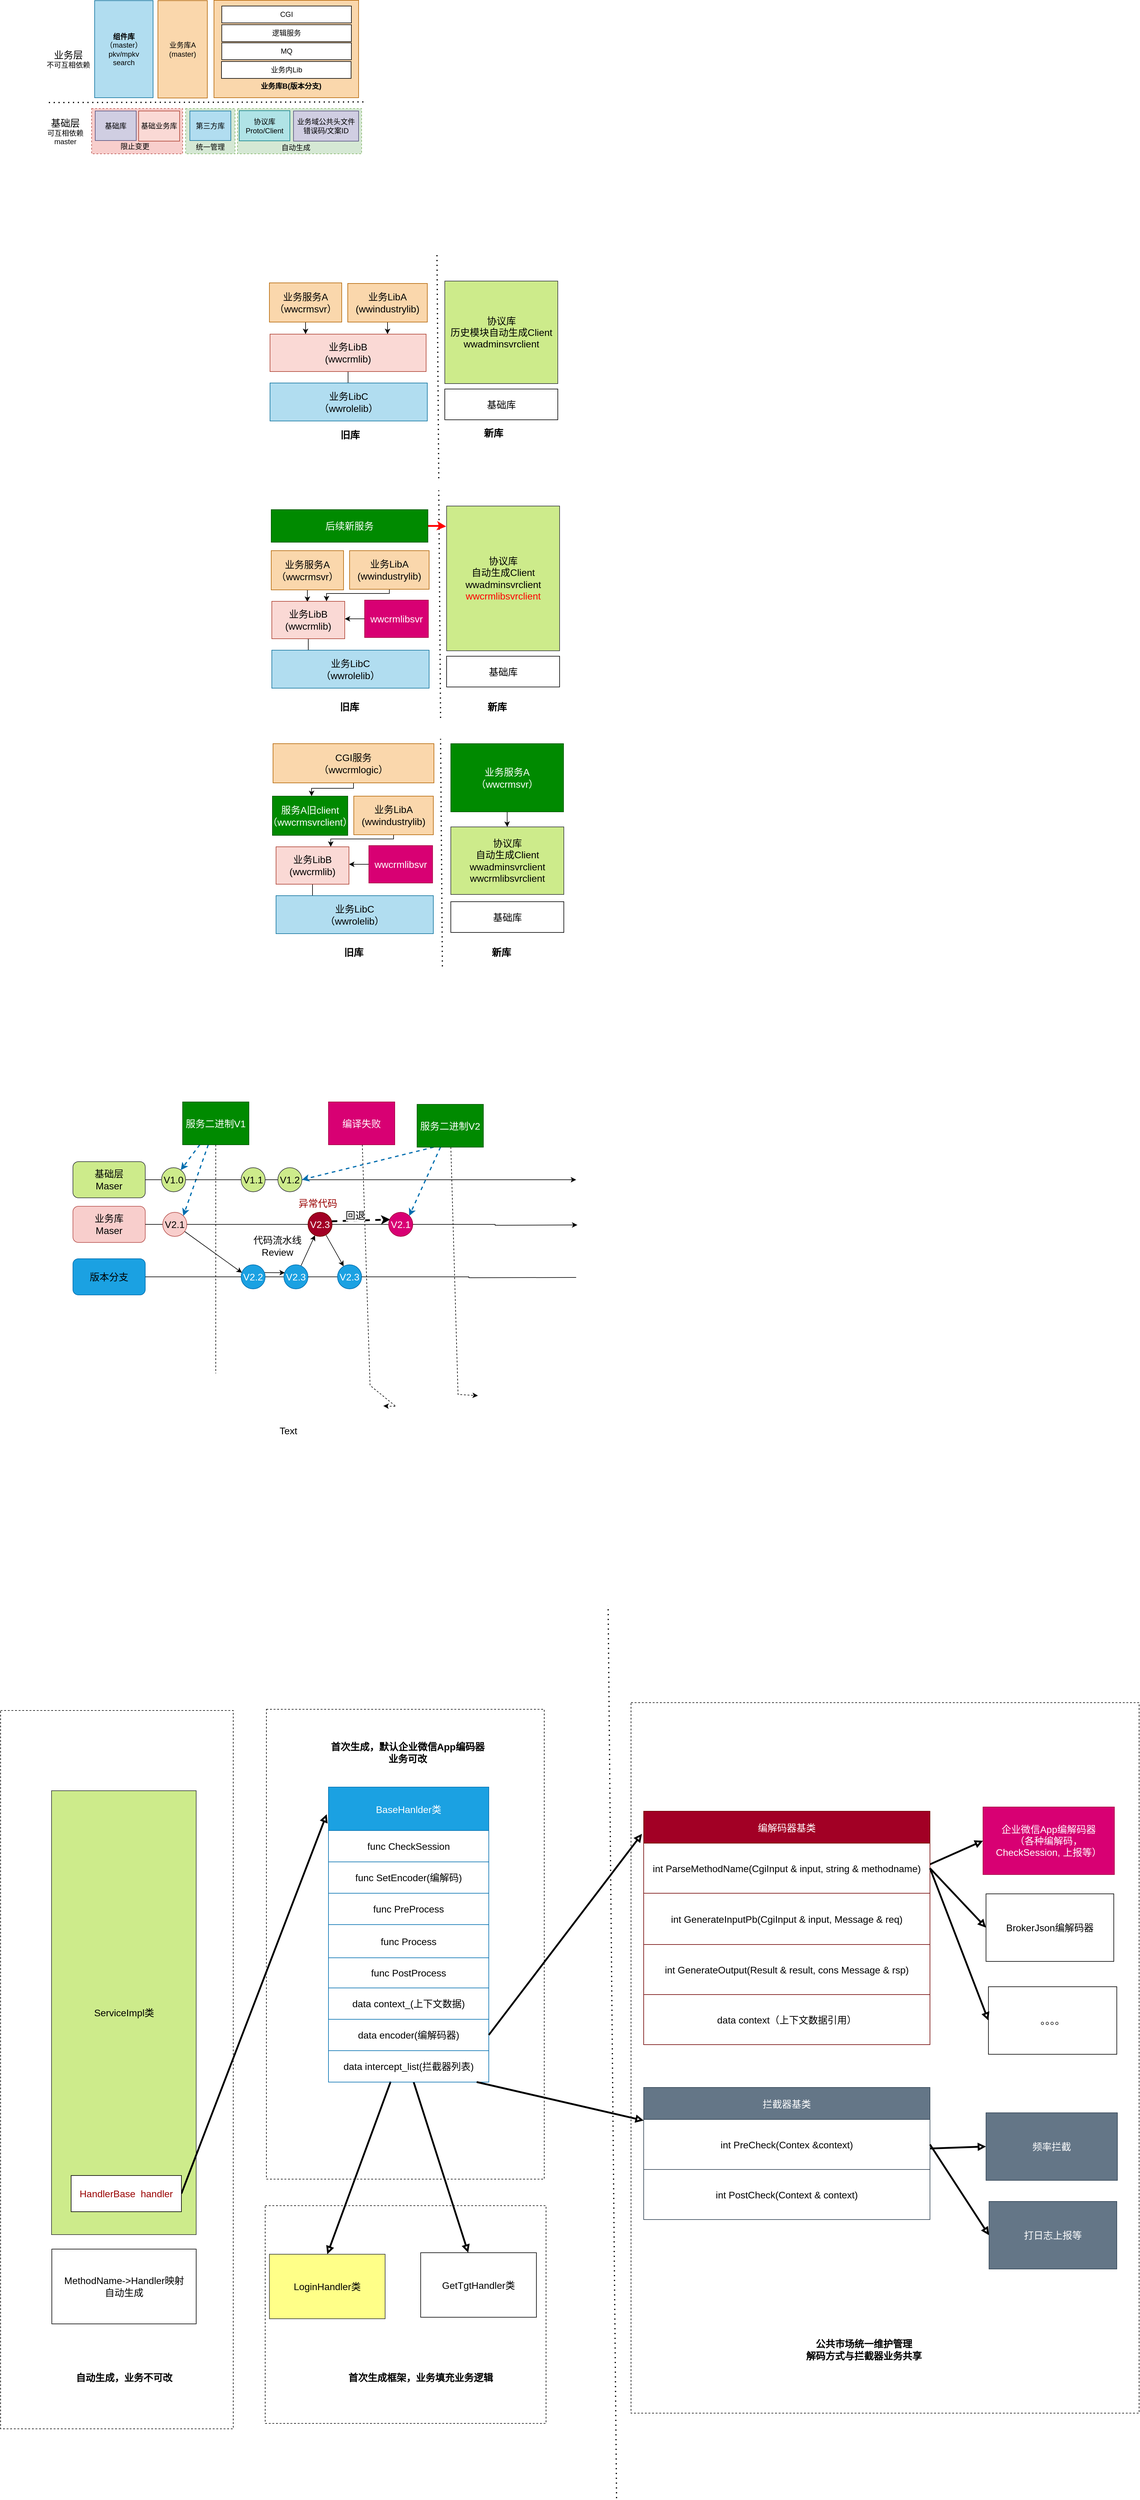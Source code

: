 <mxfile version="20.8.21" type="github">
  <diagram name="第 1 页" id="p7ilKmmfWPfuCgHAKhaK">
    <mxGraphModel dx="2365" dy="657" grid="0" gridSize="10" guides="1" tooltips="1" connect="1" arrows="1" fold="1" page="0" pageScale="1" pageWidth="827" pageHeight="1169" math="0" shadow="0">
      <root>
        <mxCell id="0" />
        <mxCell id="1" parent="0" />
        <mxCell id="-8FJlGrN7awufWpg46yF-248" value="" style="rounded=0;whiteSpace=wrap;html=1;fontSize=16;fontColor=#000000;dashed=1;fontStyle=1" vertex="1" parent="1">
          <mxGeometry x="981" y="3370" width="843" height="1178" as="geometry" />
        </mxCell>
        <mxCell id="-8FJlGrN7awufWpg46yF-243" value="" style="rounded=0;whiteSpace=wrap;html=1;fontSize=16;fontColor=#000000;dashed=1;fontStyle=1" vertex="1" parent="1">
          <mxGeometry x="374" y="4204" width="466" height="361" as="geometry" />
        </mxCell>
        <mxCell id="-8FJlGrN7awufWpg46yF-241" value="" style="rounded=0;whiteSpace=wrap;html=1;fontSize=16;fontColor=#000000;dashed=1;fontStyle=1" vertex="1" parent="1">
          <mxGeometry x="376" y="3381" width="461" height="779" as="geometry" />
        </mxCell>
        <mxCell id="-8FJlGrN7awufWpg46yF-239" value="" style="rounded=0;whiteSpace=wrap;html=1;fontSize=16;fontColor=#000000;dashed=1;" vertex="1" parent="1">
          <mxGeometry x="-65" y="3383" width="386" height="1191" as="geometry" />
        </mxCell>
        <mxCell id="-8FJlGrN7awufWpg46yF-15" value="" style="rounded=0;whiteSpace=wrap;html=1;dashed=1;fillColor=#d5e8d4;strokeColor=#82b366;" vertex="1" parent="1">
          <mxGeometry x="242" y="727" width="82" height="75" as="geometry" />
        </mxCell>
        <mxCell id="-8FJlGrN7awufWpg46yF-14" value="" style="rounded=0;whiteSpace=wrap;html=1;dashed=1;fillColor=#d5e8d4;strokeColor=#82b366;" vertex="1" parent="1">
          <mxGeometry x="328" y="727" width="206" height="75" as="geometry" />
        </mxCell>
        <mxCell id="-8FJlGrN7awufWpg46yF-13" value="" style="rounded=0;whiteSpace=wrap;html=1;dashed=1;fillColor=#f8cecc;strokeColor=#b85450;" vertex="1" parent="1">
          <mxGeometry x="86" y="727" width="151" height="75" as="geometry" />
        </mxCell>
        <mxCell id="-8FJlGrN7awufWpg46yF-1" value="基础库" style="rounded=0;whiteSpace=wrap;html=1;fillColor=#d0cee2;strokeColor=#56517e;" vertex="1" parent="1">
          <mxGeometry x="92" y="731" width="68" height="49" as="geometry" />
        </mxCell>
        <mxCell id="-8FJlGrN7awufWpg46yF-2" value="协议库&lt;br&gt;Proto/Client" style="rounded=0;whiteSpace=wrap;html=1;fillColor=#b0e3e6;strokeColor=#0e8088;" vertex="1" parent="1">
          <mxGeometry x="331" y="730.5" width="84" height="50" as="geometry" />
        </mxCell>
        <mxCell id="-8FJlGrN7awufWpg46yF-3" value="&lt;b&gt;组件库&lt;/b&gt;&lt;br&gt;（master）&lt;br&gt;pkv/mpkv&lt;br&gt;search" style="rounded=0;whiteSpace=wrap;html=1;fillColor=#b1ddf0;strokeColor=#10739e;" vertex="1" parent="1">
          <mxGeometry x="91" y="548" width="97" height="161" as="geometry" />
        </mxCell>
        <mxCell id="-8FJlGrN7awufWpg46yF-4" value="" style="endArrow=none;dashed=1;html=1;dashPattern=1 3;strokeWidth=2;rounded=0;" edge="1" parent="1">
          <mxGeometry width="50" height="50" relative="1" as="geometry">
            <mxPoint x="15" y="717" as="sourcePoint" />
            <mxPoint x="542" y="716" as="targetPoint" />
          </mxGeometry>
        </mxCell>
        <mxCell id="-8FJlGrN7awufWpg46yF-5" value="业务库A&lt;br&gt;(master)" style="rounded=0;whiteSpace=wrap;html=1;fillColor=#fad7ac;strokeColor=#b46504;" vertex="1" parent="1">
          <mxGeometry x="196" y="548" width="82" height="161.5" as="geometry" />
        </mxCell>
        <mxCell id="-8FJlGrN7awufWpg46yF-6" value="" style="rounded=0;whiteSpace=wrap;html=1;fillColor=#fad7ac;strokeColor=#b46504;" vertex="1" parent="1">
          <mxGeometry x="289" y="547.5" width="240" height="161.5" as="geometry" />
        </mxCell>
        <mxCell id="-8FJlGrN7awufWpg46yF-9" value="基础业务库" style="rounded=0;whiteSpace=wrap;html=1;fillColor=#fad9d5;strokeColor=#ae4132;" vertex="1" parent="1">
          <mxGeometry x="164" y="731" width="68" height="50" as="geometry" />
        </mxCell>
        <mxCell id="-8FJlGrN7awufWpg46yF-10" value="业务域公共头文件&lt;br&gt;错误码/文案ID" style="rounded=0;whiteSpace=wrap;html=1;fillColor=#d0cee2;strokeColor=#56517e;" vertex="1" parent="1">
          <mxGeometry x="421" y="731" width="108" height="50" as="geometry" />
        </mxCell>
        <mxCell id="-8FJlGrN7awufWpg46yF-11" value="第三方库" style="rounded=0;whiteSpace=wrap;html=1;fillColor=#b1ddf0;strokeColor=#10739e;" vertex="1" parent="1">
          <mxGeometry x="249" y="731" width="68" height="49" as="geometry" />
        </mxCell>
        <mxCell id="-8FJlGrN7awufWpg46yF-12" value="&lt;font style=&quot;font-size: 16px;&quot;&gt;基础层&lt;/font&gt;&lt;br&gt;可互相依赖&lt;br&gt;master" style="text;html=1;strokeColor=none;fillColor=none;align=center;verticalAlign=middle;whiteSpace=wrap;rounded=0;" vertex="1" parent="1">
          <mxGeometry x="-1" y="737.75" width="87" height="53.5" as="geometry" />
        </mxCell>
        <mxCell id="-8FJlGrN7awufWpg46yF-16" value="限止变更" style="text;html=1;strokeColor=none;fillColor=none;align=center;verticalAlign=middle;whiteSpace=wrap;rounded=0;" vertex="1" parent="1">
          <mxGeometry x="128" y="780" width="60" height="19" as="geometry" />
        </mxCell>
        <mxCell id="-8FJlGrN7awufWpg46yF-17" value="统一管理" style="text;html=1;strokeColor=none;fillColor=none;align=center;verticalAlign=middle;whiteSpace=wrap;rounded=0;" vertex="1" parent="1">
          <mxGeometry x="253" y="781" width="60" height="19" as="geometry" />
        </mxCell>
        <mxCell id="-8FJlGrN7awufWpg46yF-18" value="自动生成" style="text;html=1;strokeColor=none;fillColor=none;align=center;verticalAlign=middle;whiteSpace=wrap;rounded=0;" vertex="1" parent="1">
          <mxGeometry x="395" y="782" width="60" height="19" as="geometry" />
        </mxCell>
        <mxCell id="-8FJlGrN7awufWpg46yF-19" value="CGI" style="rounded=0;whiteSpace=wrap;html=1;" vertex="1" parent="1">
          <mxGeometry x="302" y="557" width="215" height="28" as="geometry" />
        </mxCell>
        <mxCell id="-8FJlGrN7awufWpg46yF-20" value="逻辑服务" style="rounded=0;whiteSpace=wrap;html=1;" vertex="1" parent="1">
          <mxGeometry x="302" y="588" width="215" height="28" as="geometry" />
        </mxCell>
        <mxCell id="-8FJlGrN7awufWpg46yF-21" value="MQ" style="rounded=0;whiteSpace=wrap;html=1;" vertex="1" parent="1">
          <mxGeometry x="302" y="618" width="215" height="28" as="geometry" />
        </mxCell>
        <mxCell id="-8FJlGrN7awufWpg46yF-22" value="&lt;b&gt;业务库B(版本分支)&lt;/b&gt;" style="text;html=1;strokeColor=none;fillColor=none;align=center;verticalAlign=middle;whiteSpace=wrap;rounded=0;" vertex="1" parent="1">
          <mxGeometry x="364" y="675" width="106" height="30" as="geometry" />
        </mxCell>
        <mxCell id="-8FJlGrN7awufWpg46yF-23" value="&lt;font style=&quot;font-size: 16px;&quot;&gt;业务层&lt;/font&gt;&lt;br&gt;不可互相依赖" style="text;html=1;strokeColor=none;fillColor=none;align=center;verticalAlign=middle;whiteSpace=wrap;rounded=0;" vertex="1" parent="1">
          <mxGeometry x="4" y="630" width="87" height="30" as="geometry" />
        </mxCell>
        <mxCell id="-8FJlGrN7awufWpg46yF-24" value="业务内Lib" style="rounded=0;whiteSpace=wrap;html=1;" vertex="1" parent="1">
          <mxGeometry x="301.5" y="649" width="215" height="28" as="geometry" />
        </mxCell>
        <mxCell id="-8FJlGrN7awufWpg46yF-53" style="edgeStyle=orthogonalEdgeStyle;rounded=0;orthogonalLoop=1;jettySize=auto;html=1;entryX=0.229;entryY=0.009;entryDx=0;entryDy=0;entryPerimeter=0;fontSize=16;" edge="1" parent="1" source="-8FJlGrN7awufWpg46yF-26" target="-8FJlGrN7awufWpg46yF-29">
          <mxGeometry relative="1" as="geometry" />
        </mxCell>
        <mxCell id="-8FJlGrN7awufWpg46yF-26" value="业务服务A&lt;br&gt;（wwcrmsvr）" style="rounded=0;whiteSpace=wrap;html=1;fontSize=16;fillColor=#fad7ac;strokeColor=#b46504;" vertex="1" parent="1">
          <mxGeometry x="381" y="1016" width="120" height="65" as="geometry" />
        </mxCell>
        <mxCell id="-8FJlGrN7awufWpg46yF-54" style="edgeStyle=orthogonalEdgeStyle;rounded=0;orthogonalLoop=1;jettySize=auto;html=1;fontSize=16;" edge="1" parent="1" source="-8FJlGrN7awufWpg46yF-28">
          <mxGeometry relative="1" as="geometry">
            <mxPoint x="577" y="1100.509" as="targetPoint" />
          </mxGeometry>
        </mxCell>
        <mxCell id="-8FJlGrN7awufWpg46yF-28" value="业务LibA&lt;br&gt;(wwindustrylib)" style="rounded=0;whiteSpace=wrap;html=1;fontSize=16;fillColor=#fad7ac;strokeColor=#b46504;" vertex="1" parent="1">
          <mxGeometry x="511" y="1017" width="132" height="64" as="geometry" />
        </mxCell>
        <mxCell id="-8FJlGrN7awufWpg46yF-55" style="edgeStyle=orthogonalEdgeStyle;rounded=0;orthogonalLoop=1;jettySize=auto;html=1;fontSize=16;" edge="1" parent="1" source="-8FJlGrN7awufWpg46yF-29">
          <mxGeometry relative="1" as="geometry">
            <mxPoint x="511.5" y="1181.278" as="targetPoint" />
          </mxGeometry>
        </mxCell>
        <mxCell id="-8FJlGrN7awufWpg46yF-29" value="业务LibB&lt;br&gt;(wwcrmlib)" style="rounded=0;whiteSpace=wrap;html=1;fontSize=16;fillColor=#fad9d5;strokeColor=#ae4132;" vertex="1" parent="1">
          <mxGeometry x="382" y="1101" width="259" height="62" as="geometry" />
        </mxCell>
        <mxCell id="-8FJlGrN7awufWpg46yF-30" value="业务LibC&lt;br&gt;（wwrolelib）" style="rounded=0;whiteSpace=wrap;html=1;fontSize=16;fillColor=#b1ddf0;strokeColor=#10739e;" vertex="1" parent="1">
          <mxGeometry x="382" y="1182" width="261" height="63" as="geometry" />
        </mxCell>
        <mxCell id="-8FJlGrN7awufWpg46yF-33" value="协议库&lt;br&gt;历史模块自动生成Client&lt;br&gt;wwadminsvrclient" style="rounded=0;whiteSpace=wrap;html=1;fontSize=16;fillColor=#cdeb8b;strokeColor=#36393d;" vertex="1" parent="1">
          <mxGeometry x="672" y="1013" width="187.5" height="170" as="geometry" />
        </mxCell>
        <mxCell id="-8FJlGrN7awufWpg46yF-34" value="基础库" style="rounded=0;whiteSpace=wrap;html=1;fontSize=16;" vertex="1" parent="1">
          <mxGeometry x="672" y="1192" width="187.5" height="51" as="geometry" />
        </mxCell>
        <mxCell id="-8FJlGrN7awufWpg46yF-35" value="" style="endArrow=none;dashed=1;html=1;dashPattern=1 3;strokeWidth=2;rounded=0;fontSize=16;" edge="1" parent="1">
          <mxGeometry width="50" height="50" relative="1" as="geometry">
            <mxPoint x="662" y="1340" as="sourcePoint" />
            <mxPoint x="659" y="967" as="targetPoint" />
          </mxGeometry>
        </mxCell>
        <mxCell id="-8FJlGrN7awufWpg46yF-39" value="&lt;b&gt;旧库&lt;/b&gt;" style="text;html=1;strokeColor=none;fillColor=none;align=center;verticalAlign=middle;whiteSpace=wrap;rounded=0;fontSize=16;" vertex="1" parent="1">
          <mxGeometry x="485" y="1253" width="60" height="30" as="geometry" />
        </mxCell>
        <mxCell id="-8FJlGrN7awufWpg46yF-40" value="&lt;b&gt;新库&lt;/b&gt;" style="text;html=1;strokeColor=none;fillColor=none;align=center;verticalAlign=middle;whiteSpace=wrap;rounded=0;fontSize=16;" vertex="1" parent="1">
          <mxGeometry x="723" y="1250" width="60" height="30" as="geometry" />
        </mxCell>
        <mxCell id="-8FJlGrN7awufWpg46yF-58" style="edgeStyle=orthogonalEdgeStyle;rounded=0;orthogonalLoop=1;jettySize=auto;html=1;entryX=0.484;entryY=0.016;entryDx=0;entryDy=0;entryPerimeter=0;strokeColor=#000000;strokeWidth=1;fontSize=16;" edge="1" parent="1" source="-8FJlGrN7awufWpg46yF-41" target="-8FJlGrN7awufWpg46yF-43">
          <mxGeometry relative="1" as="geometry" />
        </mxCell>
        <mxCell id="-8FJlGrN7awufWpg46yF-41" value="业务服务A&lt;br&gt;（wwcrmsvr）" style="rounded=0;whiteSpace=wrap;html=1;fontSize=16;fillColor=#fad7ac;strokeColor=#b46504;" vertex="1" parent="1">
          <mxGeometry x="384" y="1460" width="120" height="65" as="geometry" />
        </mxCell>
        <mxCell id="-8FJlGrN7awufWpg46yF-59" style="edgeStyle=orthogonalEdgeStyle;rounded=0;orthogonalLoop=1;jettySize=auto;html=1;entryX=0.75;entryY=0;entryDx=0;entryDy=0;strokeColor=#000000;strokeWidth=1;fontSize=16;" edge="1" parent="1" source="-8FJlGrN7awufWpg46yF-42" target="-8FJlGrN7awufWpg46yF-43">
          <mxGeometry relative="1" as="geometry">
            <Array as="points">
              <mxPoint x="580" y="1531" />
              <mxPoint x="476" y="1531" />
            </Array>
          </mxGeometry>
        </mxCell>
        <mxCell id="-8FJlGrN7awufWpg46yF-42" value="业务LibA&lt;br&gt;(wwindustrylib)" style="rounded=0;whiteSpace=wrap;html=1;fontSize=16;fillColor=#fad7ac;strokeColor=#b46504;" vertex="1" parent="1">
          <mxGeometry x="514" y="1460" width="132" height="64" as="geometry" />
        </mxCell>
        <mxCell id="-8FJlGrN7awufWpg46yF-61" style="edgeStyle=orthogonalEdgeStyle;rounded=0;orthogonalLoop=1;jettySize=auto;html=1;strokeColor=#000000;strokeWidth=1;fontSize=16;" edge="1" parent="1" source="-8FJlGrN7awufWpg46yF-43">
          <mxGeometry relative="1" as="geometry">
            <mxPoint x="445.5" y="1623.729" as="targetPoint" />
          </mxGeometry>
        </mxCell>
        <mxCell id="-8FJlGrN7awufWpg46yF-43" value="业务LibB&lt;br&gt;(wwcrmlib)" style="rounded=0;whiteSpace=wrap;html=1;fontSize=16;fillColor=#fad9d5;strokeColor=#ae4132;" vertex="1" parent="1">
          <mxGeometry x="385" y="1544" width="121" height="62" as="geometry" />
        </mxCell>
        <mxCell id="-8FJlGrN7awufWpg46yF-44" value="业务LibC&lt;br&gt;（wwrolelib）" style="rounded=0;whiteSpace=wrap;html=1;fontSize=16;fillColor=#b1ddf0;strokeColor=#10739e;" vertex="1" parent="1">
          <mxGeometry x="385" y="1625" width="261" height="63" as="geometry" />
        </mxCell>
        <mxCell id="-8FJlGrN7awufWpg46yF-46" value="协议库&lt;br&gt;自动生成Client&lt;br&gt;wwadminsvrclient&lt;br&gt;&lt;font color=&quot;#ff0000&quot;&gt;wwcrmlibsvrclient&lt;/font&gt;" style="rounded=0;whiteSpace=wrap;html=1;fontSize=16;fillColor=#cdeb8b;strokeColor=#36393d;" vertex="1" parent="1">
          <mxGeometry x="675" y="1386" width="187.5" height="240" as="geometry" />
        </mxCell>
        <mxCell id="-8FJlGrN7awufWpg46yF-47" value="基础库" style="rounded=0;whiteSpace=wrap;html=1;fontSize=16;" vertex="1" parent="1">
          <mxGeometry x="675" y="1635" width="187.5" height="51" as="geometry" />
        </mxCell>
        <mxCell id="-8FJlGrN7awufWpg46yF-48" value="" style="endArrow=none;dashed=1;html=1;dashPattern=1 3;strokeWidth=2;rounded=0;fontSize=16;" edge="1" parent="1">
          <mxGeometry width="50" height="50" relative="1" as="geometry">
            <mxPoint x="665" y="1737.307" as="sourcePoint" />
            <mxPoint x="662" y="1360" as="targetPoint" />
          </mxGeometry>
        </mxCell>
        <mxCell id="-8FJlGrN7awufWpg46yF-49" value="&lt;b&gt;旧库&lt;/b&gt;" style="text;html=1;strokeColor=none;fillColor=none;align=center;verticalAlign=middle;whiteSpace=wrap;rounded=0;fontSize=16;" vertex="1" parent="1">
          <mxGeometry x="484" y="1704" width="60" height="30" as="geometry" />
        </mxCell>
        <mxCell id="-8FJlGrN7awufWpg46yF-50" value="&lt;b&gt;新库&lt;/b&gt;" style="text;html=1;strokeColor=none;fillColor=none;align=center;verticalAlign=middle;whiteSpace=wrap;rounded=0;fontSize=16;" vertex="1" parent="1">
          <mxGeometry x="729" y="1704" width="60" height="30" as="geometry" />
        </mxCell>
        <mxCell id="-8FJlGrN7awufWpg46yF-60" style="edgeStyle=orthogonalEdgeStyle;rounded=0;orthogonalLoop=1;jettySize=auto;html=1;entryX=1;entryY=0.468;entryDx=0;entryDy=0;strokeColor=#000000;strokeWidth=1;fontSize=16;entryPerimeter=0;" edge="1" parent="1" source="-8FJlGrN7awufWpg46yF-51" target="-8FJlGrN7awufWpg46yF-43">
          <mxGeometry relative="1" as="geometry" />
        </mxCell>
        <mxCell id="-8FJlGrN7awufWpg46yF-51" value="wwcrmlibsvr" style="rounded=0;whiteSpace=wrap;html=1;fontSize=16;fillColor=#d80073;strokeColor=#A50040;fontColor=#ffffff;" vertex="1" parent="1">
          <mxGeometry x="539" y="1542" width="105.75" height="62" as="geometry" />
        </mxCell>
        <mxCell id="-8FJlGrN7awufWpg46yF-57" style="edgeStyle=orthogonalEdgeStyle;rounded=0;orthogonalLoop=1;jettySize=auto;html=1;entryX=-0.004;entryY=0.141;entryDx=0;entryDy=0;entryPerimeter=0;fontSize=16;fillColor=#ffcccc;strokeColor=#FF0000;strokeWidth=3;" edge="1" parent="1" source="-8FJlGrN7awufWpg46yF-56" target="-8FJlGrN7awufWpg46yF-46">
          <mxGeometry relative="1" as="geometry" />
        </mxCell>
        <mxCell id="-8FJlGrN7awufWpg46yF-56" value="后续新服务" style="rounded=0;whiteSpace=wrap;html=1;fontSize=16;fillColor=#008a00;strokeColor=#005700;fontColor=#ffffff;" vertex="1" parent="1">
          <mxGeometry x="384" y="1392" width="260" height="54" as="geometry" />
        </mxCell>
        <mxCell id="-8FJlGrN7awufWpg46yF-63" value="服务A旧client&lt;br&gt;（wwcrmsvrclient）" style="rounded=0;whiteSpace=wrap;html=1;fontSize=16;fillColor=#008a00;strokeColor=#005700;fontColor=#ffffff;" vertex="1" parent="1">
          <mxGeometry x="386" y="1867" width="125" height="65" as="geometry" />
        </mxCell>
        <mxCell id="-8FJlGrN7awufWpg46yF-64" style="edgeStyle=orthogonalEdgeStyle;rounded=0;orthogonalLoop=1;jettySize=auto;html=1;entryX=0.75;entryY=0;entryDx=0;entryDy=0;strokeColor=#000000;strokeWidth=1;fontSize=16;" edge="1" parent="1" source="-8FJlGrN7awufWpg46yF-65" target="-8FJlGrN7awufWpg46yF-67">
          <mxGeometry relative="1" as="geometry">
            <Array as="points">
              <mxPoint x="587" y="1938" />
              <mxPoint x="483" y="1938" />
            </Array>
          </mxGeometry>
        </mxCell>
        <mxCell id="-8FJlGrN7awufWpg46yF-65" value="业务LibA&lt;br&gt;(wwindustrylib)" style="rounded=0;whiteSpace=wrap;html=1;fontSize=16;fillColor=#fad7ac;strokeColor=#b46504;" vertex="1" parent="1">
          <mxGeometry x="521" y="1867" width="132" height="64" as="geometry" />
        </mxCell>
        <mxCell id="-8FJlGrN7awufWpg46yF-66" style="edgeStyle=orthogonalEdgeStyle;rounded=0;orthogonalLoop=1;jettySize=auto;html=1;strokeColor=#000000;strokeWidth=1;fontSize=16;" edge="1" parent="1" source="-8FJlGrN7awufWpg46yF-67">
          <mxGeometry relative="1" as="geometry">
            <mxPoint x="452.5" y="2030.729" as="targetPoint" />
          </mxGeometry>
        </mxCell>
        <mxCell id="-8FJlGrN7awufWpg46yF-67" value="业务LibB&lt;br&gt;(wwcrmlib)" style="rounded=0;whiteSpace=wrap;html=1;fontSize=16;fillColor=#fad9d5;strokeColor=#ae4132;" vertex="1" parent="1">
          <mxGeometry x="392" y="1951" width="121" height="62" as="geometry" />
        </mxCell>
        <mxCell id="-8FJlGrN7awufWpg46yF-68" value="业务LibC&lt;br&gt;（wwrolelib）" style="rounded=0;whiteSpace=wrap;html=1;fontSize=16;fillColor=#b1ddf0;strokeColor=#10739e;" vertex="1" parent="1">
          <mxGeometry x="392" y="2032" width="261" height="63" as="geometry" />
        </mxCell>
        <mxCell id="-8FJlGrN7awufWpg46yF-69" value="协议库&lt;br&gt;自动生成Client&lt;br&gt;wwadminsvrclient&lt;br&gt;wwcrmlibsvrclient" style="rounded=0;whiteSpace=wrap;html=1;fontSize=16;fillColor=#cdeb8b;strokeColor=#36393d;" vertex="1" parent="1">
          <mxGeometry x="682" y="1918" width="187.5" height="112" as="geometry" />
        </mxCell>
        <mxCell id="-8FJlGrN7awufWpg46yF-70" value="基础库" style="rounded=0;whiteSpace=wrap;html=1;fontSize=16;" vertex="1" parent="1">
          <mxGeometry x="682" y="2042" width="187.5" height="51" as="geometry" />
        </mxCell>
        <mxCell id="-8FJlGrN7awufWpg46yF-71" value="&lt;b&gt;旧库&lt;/b&gt;" style="text;html=1;strokeColor=none;fillColor=none;align=center;verticalAlign=middle;whiteSpace=wrap;rounded=0;fontSize=16;" vertex="1" parent="1">
          <mxGeometry x="491" y="2111" width="60" height="30" as="geometry" />
        </mxCell>
        <mxCell id="-8FJlGrN7awufWpg46yF-72" value="&lt;b&gt;新库&lt;/b&gt;" style="text;html=1;strokeColor=none;fillColor=none;align=center;verticalAlign=middle;whiteSpace=wrap;rounded=0;fontSize=16;" vertex="1" parent="1">
          <mxGeometry x="736" y="2111" width="60" height="30" as="geometry" />
        </mxCell>
        <mxCell id="-8FJlGrN7awufWpg46yF-73" style="edgeStyle=orthogonalEdgeStyle;rounded=0;orthogonalLoop=1;jettySize=auto;html=1;entryX=1;entryY=0.468;entryDx=0;entryDy=0;strokeColor=#000000;strokeWidth=1;fontSize=16;entryPerimeter=0;" edge="1" parent="1" source="-8FJlGrN7awufWpg46yF-74" target="-8FJlGrN7awufWpg46yF-67">
          <mxGeometry relative="1" as="geometry" />
        </mxCell>
        <mxCell id="-8FJlGrN7awufWpg46yF-74" value="wwcrmlibsvr" style="rounded=0;whiteSpace=wrap;html=1;fontSize=16;fillColor=#d80073;strokeColor=#A50040;fontColor=#ffffff;" vertex="1" parent="1">
          <mxGeometry x="546" y="1949" width="105.75" height="62" as="geometry" />
        </mxCell>
        <mxCell id="-8FJlGrN7awufWpg46yF-77" value="" style="endArrow=none;dashed=1;html=1;dashPattern=1 3;strokeWidth=2;rounded=0;fontSize=16;" edge="1" parent="1">
          <mxGeometry width="50" height="50" relative="1" as="geometry">
            <mxPoint x="668" y="2149.307" as="sourcePoint" />
            <mxPoint x="665" y="1772" as="targetPoint" />
          </mxGeometry>
        </mxCell>
        <mxCell id="-8FJlGrN7awufWpg46yF-79" style="edgeStyle=orthogonalEdgeStyle;rounded=0;orthogonalLoop=1;jettySize=auto;html=1;strokeColor=#000000;strokeWidth=1;fontSize=16;" edge="1" parent="1" source="-8FJlGrN7awufWpg46yF-78" target="-8FJlGrN7awufWpg46yF-63">
          <mxGeometry relative="1" as="geometry">
            <Array as="points">
              <mxPoint x="520" y="1854" />
              <mxPoint x="451" y="1854" />
            </Array>
          </mxGeometry>
        </mxCell>
        <mxCell id="-8FJlGrN7awufWpg46yF-78" value="CGI服务&lt;br&gt;（wwcrmlogic）" style="rounded=0;whiteSpace=wrap;html=1;fontSize=16;fillColor=#fad7ac;strokeColor=#b46504;" vertex="1" parent="1">
          <mxGeometry x="387" y="1780" width="267" height="65" as="geometry" />
        </mxCell>
        <mxCell id="-8FJlGrN7awufWpg46yF-81" style="edgeStyle=orthogonalEdgeStyle;rounded=0;orthogonalLoop=1;jettySize=auto;html=1;entryX=0.5;entryY=0;entryDx=0;entryDy=0;strokeColor=#000000;strokeWidth=1;fontSize=16;fontColor=#FF0000;" edge="1" parent="1" source="-8FJlGrN7awufWpg46yF-80" target="-8FJlGrN7awufWpg46yF-69">
          <mxGeometry relative="1" as="geometry" />
        </mxCell>
        <mxCell id="-8FJlGrN7awufWpg46yF-80" value="业务服务A&lt;br&gt;（wwcrmsvr）" style="rounded=0;whiteSpace=wrap;html=1;fontSize=16;fillColor=#008a00;strokeColor=#005700;fontColor=#ffffff;" vertex="1" parent="1">
          <mxGeometry x="682" y="1780" width="187" height="113" as="geometry" />
        </mxCell>
        <mxCell id="-8FJlGrN7awufWpg46yF-83" style="edgeStyle=orthogonalEdgeStyle;rounded=0;orthogonalLoop=1;jettySize=auto;html=1;strokeColor=#000000;strokeWidth=1;fontSize=16;fontColor=#000000;startArrow=none;" edge="1" parent="1" source="-8FJlGrN7awufWpg46yF-129">
          <mxGeometry relative="1" as="geometry">
            <mxPoint x="892" y="2578" as="targetPoint" />
          </mxGeometry>
        </mxCell>
        <mxCell id="-8FJlGrN7awufWpg46yF-82" value="&lt;font color=&quot;#000000&quot;&gt;业务库&lt;br&gt;Maser&lt;/font&gt;" style="rounded=1;whiteSpace=wrap;html=1;fontSize=16;fillColor=#f8cecc;strokeColor=#b85450;" vertex="1" parent="1">
          <mxGeometry x="55" y="2547" width="120" height="60" as="geometry" />
        </mxCell>
        <mxCell id="-8FJlGrN7awufWpg46yF-85" value="&lt;font color=&quot;#000000&quot;&gt;版本分支&lt;/font&gt;" style="rounded=1;whiteSpace=wrap;html=1;fontSize=16;fontColor=#ffffff;fillColor=#1ba1e2;strokeColor=#006EAF;" vertex="1" parent="1">
          <mxGeometry x="55" y="2634" width="120" height="60" as="geometry" />
        </mxCell>
        <mxCell id="-8FJlGrN7awufWpg46yF-91" value="" style="edgeStyle=orthogonalEdgeStyle;rounded=0;orthogonalLoop=1;jettySize=auto;html=1;strokeColor=#000000;strokeWidth=1;fontSize=16;fontColor=#000000;endArrow=none;" edge="1" parent="1" source="-8FJlGrN7awufWpg46yF-82" target="-8FJlGrN7awufWpg46yF-88">
          <mxGeometry relative="1" as="geometry">
            <mxPoint x="823.945" y="2577" as="targetPoint" />
            <mxPoint x="175" y="2577" as="sourcePoint" />
          </mxGeometry>
        </mxCell>
        <mxCell id="-8FJlGrN7awufWpg46yF-108" style="rounded=0;orthogonalLoop=1;jettySize=auto;html=1;entryX=0.037;entryY=0.33;entryDx=0;entryDy=0;entryPerimeter=0;strokeColor=#000000;strokeWidth=1;fontSize=16;fontColor=#000000;endArrow=classic;endFill=1;" edge="1" parent="1" source="-8FJlGrN7awufWpg46yF-88" target="-8FJlGrN7awufWpg46yF-104">
          <mxGeometry relative="1" as="geometry" />
        </mxCell>
        <mxCell id="-8FJlGrN7awufWpg46yF-88" value="V2.1" style="ellipse;whiteSpace=wrap;html=1;aspect=fixed;fontSize=16;fillColor=#f8cecc;strokeColor=#b85450;" vertex="1" parent="1">
          <mxGeometry x="204" y="2557" width="40" height="40" as="geometry" />
        </mxCell>
        <mxCell id="-8FJlGrN7awufWpg46yF-98" style="edgeStyle=orthogonalEdgeStyle;rounded=0;orthogonalLoop=1;jettySize=auto;html=1;strokeColor=#000000;strokeWidth=1;fontSize=16;fontColor=#000000;endArrow=none;endFill=0;dashed=1;" edge="1" parent="1" source="-8FJlGrN7awufWpg46yF-92">
          <mxGeometry relative="1" as="geometry">
            <mxPoint x="292" y="2824.026" as="targetPoint" />
          </mxGeometry>
        </mxCell>
        <mxCell id="-8FJlGrN7awufWpg46yF-137" style="edgeStyle=none;rounded=0;orthogonalLoop=1;jettySize=auto;html=1;dashed=1;strokeColor=#006EAF;strokeWidth=2;fontSize=16;fontColor=#000000;endArrow=classic;endFill=1;fillColor=#1ba1e2;" edge="1" parent="1" source="-8FJlGrN7awufWpg46yF-92" target="-8FJlGrN7awufWpg46yF-96">
          <mxGeometry relative="1" as="geometry" />
        </mxCell>
        <mxCell id="-8FJlGrN7awufWpg46yF-138" style="edgeStyle=none;rounded=0;orthogonalLoop=1;jettySize=auto;html=1;entryX=1;entryY=0;entryDx=0;entryDy=0;dashed=1;strokeColor=#006EAF;strokeWidth=2;fontSize=16;fontColor=#000000;endArrow=classic;endFill=1;fillColor=#1ba1e2;" edge="1" parent="1" source="-8FJlGrN7awufWpg46yF-92" target="-8FJlGrN7awufWpg46yF-88">
          <mxGeometry relative="1" as="geometry" />
        </mxCell>
        <mxCell id="-8FJlGrN7awufWpg46yF-92" value="服务二进制V1" style="rounded=0;whiteSpace=wrap;html=1;fontSize=16;fontColor=#ffffff;fillColor=#008a00;strokeColor=#005700;" vertex="1" parent="1">
          <mxGeometry x="237" y="2374" width="110" height="71" as="geometry" />
        </mxCell>
        <mxCell id="-8FJlGrN7awufWpg46yF-93" style="edgeStyle=orthogonalEdgeStyle;rounded=0;orthogonalLoop=1;jettySize=auto;html=1;strokeColor=#000000;strokeWidth=1;fontSize=16;fontColor=#000000;startArrow=none;" edge="1" parent="1" source="-8FJlGrN7awufWpg46yF-101">
          <mxGeometry relative="1" as="geometry">
            <mxPoint x="890" y="2503" as="targetPoint" />
          </mxGeometry>
        </mxCell>
        <mxCell id="-8FJlGrN7awufWpg46yF-94" value="&lt;font color=&quot;#000000&quot;&gt;基础层&lt;br&gt;Maser&lt;/font&gt;" style="rounded=1;whiteSpace=wrap;html=1;fontSize=16;fillColor=#cdeb8b;strokeColor=#36393d;" vertex="1" parent="1">
          <mxGeometry x="55" y="2473" width="120" height="60" as="geometry" />
        </mxCell>
        <mxCell id="-8FJlGrN7awufWpg46yF-95" value="" style="edgeStyle=orthogonalEdgeStyle;rounded=0;orthogonalLoop=1;jettySize=auto;html=1;strokeColor=#000000;strokeWidth=1;fontSize=16;fontColor=#000000;endArrow=none;" edge="1" parent="1" source="-8FJlGrN7awufWpg46yF-94" target="-8FJlGrN7awufWpg46yF-96">
          <mxGeometry relative="1" as="geometry">
            <mxPoint x="823.945" y="2503" as="targetPoint" />
            <mxPoint x="175" y="2503" as="sourcePoint" />
          </mxGeometry>
        </mxCell>
        <mxCell id="-8FJlGrN7awufWpg46yF-96" value="V1.0" style="ellipse;whiteSpace=wrap;html=1;aspect=fixed;fontSize=16;fillColor=#cdeb8b;strokeColor=#36393d;" vertex="1" parent="1">
          <mxGeometry x="202" y="2483" width="40" height="40" as="geometry" />
        </mxCell>
        <mxCell id="-8FJlGrN7awufWpg46yF-102" value="" style="edgeStyle=orthogonalEdgeStyle;rounded=0;orthogonalLoop=1;jettySize=auto;html=1;strokeColor=#000000;strokeWidth=1;fontSize=16;fontColor=#000000;startArrow=none;endArrow=none;" edge="1" parent="1" source="-8FJlGrN7awufWpg46yF-96" target="-8FJlGrN7awufWpg46yF-101">
          <mxGeometry relative="1" as="geometry">
            <mxPoint x="811.945" y="2503" as="targetPoint" />
            <mxPoint x="263" y="2503" as="sourcePoint" />
          </mxGeometry>
        </mxCell>
        <mxCell id="-8FJlGrN7awufWpg46yF-101" value="V1.2" style="ellipse;whiteSpace=wrap;html=1;aspect=fixed;fontSize=16;fillColor=#cdeb8b;strokeColor=#36393d;" vertex="1" parent="1">
          <mxGeometry x="395" y="2483" width="40" height="40" as="geometry" />
        </mxCell>
        <mxCell id="-8FJlGrN7awufWpg46yF-99" value="V1.1" style="ellipse;whiteSpace=wrap;html=1;aspect=fixed;fontSize=16;fillColor=#cdeb8b;strokeColor=#36393d;" vertex="1" parent="1">
          <mxGeometry x="334" y="2483" width="40" height="40" as="geometry" />
        </mxCell>
        <mxCell id="-8FJlGrN7awufWpg46yF-107" value="" style="edgeStyle=orthogonalEdgeStyle;rounded=0;orthogonalLoop=1;jettySize=auto;html=1;strokeColor=#000000;strokeWidth=1;fontSize=16;fontColor=#000000;endArrow=none;" edge="1" parent="1" source="-8FJlGrN7awufWpg46yF-85" target="-8FJlGrN7awufWpg46yF-105">
          <mxGeometry relative="1" as="geometry">
            <mxPoint x="811.945" y="2664" as="targetPoint" />
            <mxPoint x="163" y="2664" as="sourcePoint" />
          </mxGeometry>
        </mxCell>
        <mxCell id="-8FJlGrN7awufWpg46yF-116" style="edgeStyle=none;rounded=0;orthogonalLoop=1;jettySize=auto;html=1;strokeColor=#000000;strokeWidth=1;fontSize=16;fontColor=#000000;endArrow=classic;endFill=1;" edge="1" parent="1" source="-8FJlGrN7awufWpg46yF-105" target="-8FJlGrN7awufWpg46yF-113">
          <mxGeometry relative="1" as="geometry" />
        </mxCell>
        <mxCell id="-8FJlGrN7awufWpg46yF-105" value="V2.3" style="ellipse;whiteSpace=wrap;html=1;aspect=fixed;fontSize=16;fontColor=#ffffff;fillColor=#1ba1e2;strokeColor=#006EAF;" vertex="1" parent="1">
          <mxGeometry x="405" y="2644" width="40" height="40" as="geometry" />
        </mxCell>
        <mxCell id="-8FJlGrN7awufWpg46yF-110" style="edgeStyle=none;rounded=0;orthogonalLoop=1;jettySize=auto;html=1;entryX=0.043;entryY=0.33;entryDx=0;entryDy=0;strokeColor=#000000;strokeWidth=1;fontSize=16;fontColor=#000000;endArrow=classic;endFill=1;entryPerimeter=0;" edge="1" parent="1" target="-8FJlGrN7awufWpg46yF-105">
          <mxGeometry relative="1" as="geometry">
            <mxPoint x="371" y="2657" as="sourcePoint" />
          </mxGeometry>
        </mxCell>
        <mxCell id="-8FJlGrN7awufWpg46yF-104" value="V2.2" style="ellipse;whiteSpace=wrap;html=1;aspect=fixed;fontSize=16;fontColor=#ffffff;fillColor=#1ba1e2;strokeColor=#006EAF;" vertex="1" parent="1">
          <mxGeometry x="334" y="2644" width="40" height="40" as="geometry" />
        </mxCell>
        <mxCell id="-8FJlGrN7awufWpg46yF-114" value="" style="edgeStyle=orthogonalEdgeStyle;rounded=0;orthogonalLoop=1;jettySize=auto;html=1;strokeColor=#000000;strokeWidth=1;fontSize=16;fontColor=#000000;startArrow=none;endArrow=none;" edge="1" parent="1" source="-8FJlGrN7awufWpg46yF-88" target="-8FJlGrN7awufWpg46yF-113">
          <mxGeometry relative="1" as="geometry">
            <mxPoint x="811.945" y="2577" as="targetPoint" />
            <mxPoint x="232" y="2577" as="sourcePoint" />
          </mxGeometry>
        </mxCell>
        <mxCell id="-8FJlGrN7awufWpg46yF-119" style="edgeStyle=none;rounded=0;orthogonalLoop=1;jettySize=auto;html=1;strokeColor=#000000;strokeWidth=1;fontSize=16;fontColor=#000000;endArrow=classic;endFill=1;" edge="1" parent="1" source="-8FJlGrN7awufWpg46yF-113" target="-8FJlGrN7awufWpg46yF-117">
          <mxGeometry relative="1" as="geometry" />
        </mxCell>
        <mxCell id="-8FJlGrN7awufWpg46yF-113" value="V2.3" style="ellipse;whiteSpace=wrap;html=1;aspect=fixed;fontSize=16;fillColor=#a20025;strokeColor=#6F0000;fontColor=#ffffff;" vertex="1" parent="1">
          <mxGeometry x="445" y="2557" width="40" height="40" as="geometry" />
        </mxCell>
        <mxCell id="-8FJlGrN7awufWpg46yF-118" value="" style="edgeStyle=orthogonalEdgeStyle;rounded=0;orthogonalLoop=1;jettySize=auto;html=1;strokeColor=#000000;strokeWidth=1;fontSize=16;fontColor=#000000;startArrow=none;endArrow=none;" edge="1" parent="1" source="-8FJlGrN7awufWpg46yF-105" target="-8FJlGrN7awufWpg46yF-117">
          <mxGeometry relative="1" as="geometry">
            <mxPoint x="811.945" y="2664" as="targetPoint" />
            <mxPoint x="461" y="2664" as="sourcePoint" />
          </mxGeometry>
        </mxCell>
        <mxCell id="-8FJlGrN7awufWpg46yF-117" value="V2.3" style="ellipse;whiteSpace=wrap;html=1;aspect=fixed;fontSize=16;fontColor=#ffffff;fillColor=#1ba1e2;strokeColor=#006EAF;" vertex="1" parent="1">
          <mxGeometry x="494" y="2644" width="40" height="40" as="geometry" />
        </mxCell>
        <mxCell id="-8FJlGrN7awufWpg46yF-121" value="" style="edgeStyle=orthogonalEdgeStyle;rounded=0;orthogonalLoop=1;jettySize=auto;html=1;strokeColor=#000000;strokeWidth=1;fontSize=16;fontColor=#000000;startArrow=none;endArrow=none;" edge="1" parent="1" source="-8FJlGrN7awufWpg46yF-117">
          <mxGeometry relative="1" as="geometry">
            <mxPoint x="890" y="2665" as="targetPoint" />
            <mxPoint x="633" y="2664" as="sourcePoint" />
          </mxGeometry>
        </mxCell>
        <mxCell id="-8FJlGrN7awufWpg46yF-124" value="" style="edgeStyle=orthogonalEdgeStyle;rounded=0;orthogonalLoop=1;jettySize=auto;html=1;strokeColor=#000000;strokeWidth=1;fontSize=16;fontColor=#000000;startArrow=none;endArrow=none;" edge="1" parent="1" source="-8FJlGrN7awufWpg46yF-113">
          <mxGeometry relative="1" as="geometry">
            <mxPoint x="575" y="2577" as="targetPoint" />
            <mxPoint x="525" y="2577" as="sourcePoint" />
          </mxGeometry>
        </mxCell>
        <mxCell id="-8FJlGrN7awufWpg46yF-130" style="edgeStyle=none;rounded=0;orthogonalLoop=1;jettySize=auto;html=1;entryX=0.069;entryY=0.3;entryDx=0;entryDy=0;entryPerimeter=0;dashed=1;strokeColor=#000000;strokeWidth=3;fontSize=16;fontColor=#000000;endArrow=classic;endFill=1;exitX=0.992;exitY=0.371;exitDx=0;exitDy=0;exitPerimeter=0;" edge="1" parent="1" source="-8FJlGrN7awufWpg46yF-113" target="-8FJlGrN7awufWpg46yF-129">
          <mxGeometry relative="1" as="geometry">
            <mxPoint x="614.84" y="2569.36" as="sourcePoint" />
          </mxGeometry>
        </mxCell>
        <mxCell id="-8FJlGrN7awufWpg46yF-134" value="回退" style="edgeLabel;html=1;align=center;verticalAlign=middle;resizable=0;points=[];fontSize=16;fontColor=#000000;" vertex="1" connectable="0" parent="-8FJlGrN7awufWpg46yF-130">
          <mxGeometry x="-0.309" y="1" relative="1" as="geometry">
            <mxPoint x="5" y="-8" as="offset" />
          </mxGeometry>
        </mxCell>
        <mxCell id="-8FJlGrN7awufWpg46yF-127" style="edgeStyle=none;rounded=0;orthogonalLoop=1;jettySize=auto;html=1;strokeColor=#000000;strokeWidth=1;fontSize=16;fontColor=#000000;endArrow=classic;endFill=1;dashed=1;" edge="1" parent="1" source="-8FJlGrN7awufWpg46yF-126">
          <mxGeometry relative="1" as="geometry">
            <mxPoint x="570" y="2878" as="targetPoint" />
            <Array as="points">
              <mxPoint x="548" y="2844" />
              <mxPoint x="591" y="2879" />
            </Array>
          </mxGeometry>
        </mxCell>
        <mxCell id="-8FJlGrN7awufWpg46yF-128" value="Text" style="edgeLabel;html=1;align=center;verticalAlign=middle;resizable=0;points=[];fontSize=16;fontColor=#000000;" vertex="1" connectable="0" parent="-8FJlGrN7awufWpg46yF-127">
          <mxGeometry x="0.972" y="2" relative="1" as="geometry">
            <mxPoint x="-165" y="38" as="offset" />
          </mxGeometry>
        </mxCell>
        <mxCell id="-8FJlGrN7awufWpg46yF-126" value="编译失败" style="rounded=0;whiteSpace=wrap;html=1;fontSize=16;fontColor=#ffffff;fillColor=#d80073;strokeColor=#A50040;" vertex="1" parent="1">
          <mxGeometry x="479" y="2374" width="110" height="71" as="geometry" />
        </mxCell>
        <mxCell id="-8FJlGrN7awufWpg46yF-131" value="" style="edgeStyle=orthogonalEdgeStyle;rounded=0;orthogonalLoop=1;jettySize=auto;html=1;strokeColor=#000000;strokeWidth=1;fontSize=16;fontColor=#000000;startArrow=none;endArrow=none;" edge="1" parent="1" target="-8FJlGrN7awufWpg46yF-129">
          <mxGeometry relative="1" as="geometry">
            <mxPoint x="892" y="2578" as="targetPoint" />
            <mxPoint x="570" y="2577" as="sourcePoint" />
          </mxGeometry>
        </mxCell>
        <mxCell id="-8FJlGrN7awufWpg46yF-129" value="V2.1" style="ellipse;whiteSpace=wrap;html=1;aspect=fixed;fontSize=16;fillColor=#d80073;strokeColor=#A50040;fontColor=#ffffff;" vertex="1" parent="1">
          <mxGeometry x="578.88" y="2557" width="40" height="40" as="geometry" />
        </mxCell>
        <mxCell id="-8FJlGrN7awufWpg46yF-133" style="edgeStyle=none;rounded=0;orthogonalLoop=1;jettySize=auto;html=1;dashed=1;strokeColor=#000000;strokeWidth=1;fontSize=16;fontColor=#000000;endArrow=classic;endFill=1;" edge="1" parent="1" source="-8FJlGrN7awufWpg46yF-132">
          <mxGeometry relative="1" as="geometry">
            <mxPoint x="727" y="2861" as="targetPoint" />
            <Array as="points">
              <mxPoint x="694" y="2859" />
            </Array>
          </mxGeometry>
        </mxCell>
        <mxCell id="-8FJlGrN7awufWpg46yF-139" style="edgeStyle=none;rounded=0;orthogonalLoop=1;jettySize=auto;html=1;entryX=1;entryY=0.5;entryDx=0;entryDy=0;dashed=1;strokeColor=#006EAF;strokeWidth=2;fontSize=16;fontColor=#000000;endArrow=classic;endFill=1;exitX=0.25;exitY=1;exitDx=0;exitDy=0;fillColor=#1ba1e2;" edge="1" parent="1" source="-8FJlGrN7awufWpg46yF-132" target="-8FJlGrN7awufWpg46yF-101">
          <mxGeometry relative="1" as="geometry" />
        </mxCell>
        <mxCell id="-8FJlGrN7awufWpg46yF-140" style="edgeStyle=none;rounded=0;orthogonalLoop=1;jettySize=auto;html=1;entryX=1;entryY=0;entryDx=0;entryDy=0;dashed=1;strokeColor=#006EAF;strokeWidth=2;fontSize=16;fontColor=#000000;endArrow=classic;endFill=1;fillColor=#1ba1e2;" edge="1" parent="1" source="-8FJlGrN7awufWpg46yF-132" target="-8FJlGrN7awufWpg46yF-129">
          <mxGeometry relative="1" as="geometry" />
        </mxCell>
        <mxCell id="-8FJlGrN7awufWpg46yF-132" value="服务二进制V2" style="rounded=0;whiteSpace=wrap;html=1;fontSize=16;fontColor=#ffffff;fillColor=#008a00;strokeColor=#005700;" vertex="1" parent="1">
          <mxGeometry x="626" y="2378" width="110" height="71" as="geometry" />
        </mxCell>
        <mxCell id="-8FJlGrN7awufWpg46yF-141" value="代码流水线&lt;br&gt;Review" style="edgeLabel;html=1;align=center;verticalAlign=middle;resizable=0;points=[];fontSize=16;fontColor=#000000;" vertex="1" connectable="0" parent="1">
          <mxGeometry x="485.0" y="2567.004" as="geometry">
            <mxPoint x="-91" y="46" as="offset" />
          </mxGeometry>
        </mxCell>
        <mxCell id="-8FJlGrN7awufWpg46yF-142" value="&lt;font color=&quot;#990000&quot;&gt;异常代码&lt;/font&gt;" style="text;html=1;strokeColor=none;fillColor=none;align=center;verticalAlign=middle;whiteSpace=wrap;rounded=0;fontSize=16;fontColor=#000000;" vertex="1" parent="1">
          <mxGeometry x="422" y="2527" width="79" height="30" as="geometry" />
        </mxCell>
        <mxCell id="-8FJlGrN7awufWpg46yF-143" value="ServiceImpl类" style="rounded=0;whiteSpace=wrap;html=1;fontSize=16;fillColor=#cdeb8b;strokeColor=#36393d;" vertex="1" parent="1">
          <mxGeometry x="19.5" y="3516" width="240" height="736" as="geometry" />
        </mxCell>
        <mxCell id="-8FJlGrN7awufWpg46yF-235" style="edgeStyle=none;rounded=0;orthogonalLoop=1;jettySize=auto;html=1;strokeColor=#000000;strokeWidth=3;fontSize=16;fontColor=#000000;endArrow=block;endFill=0;entryX=-0.011;entryY=0.092;entryDx=0;entryDy=0;entryPerimeter=0;exitX=1;exitY=0.5;exitDx=0;exitDy=0;" edge="1" parent="1" source="-8FJlGrN7awufWpg46yF-144" target="-8FJlGrN7awufWpg46yF-146">
          <mxGeometry relative="1" as="geometry" />
        </mxCell>
        <mxCell id="-8FJlGrN7awufWpg46yF-144" value="HandlerBase&amp;nbsp; handler" style="rounded=0;whiteSpace=wrap;html=1;fontSize=16;fontColor=#990000;" vertex="1" parent="1">
          <mxGeometry x="52" y="4154" width="183" height="60" as="geometry" />
        </mxCell>
        <mxCell id="-8FJlGrN7awufWpg46yF-236" style="edgeStyle=none;rounded=0;orthogonalLoop=1;jettySize=auto;html=1;entryX=0.5;entryY=0;entryDx=0;entryDy=0;strokeColor=#000000;strokeWidth=3;fontSize=16;fontColor=#000000;endArrow=block;endFill=0;exitX=0.388;exitY=0.986;exitDx=0;exitDy=0;exitPerimeter=0;" edge="1" parent="1" source="-8FJlGrN7awufWpg46yF-231" target="-8FJlGrN7awufWpg46yF-209">
          <mxGeometry relative="1" as="geometry" />
        </mxCell>
        <mxCell id="-8FJlGrN7awufWpg46yF-237" style="edgeStyle=none;rounded=0;orthogonalLoop=1;jettySize=auto;html=1;strokeColor=#000000;strokeWidth=3;fontSize=16;fontColor=#000000;endArrow=block;endFill=0;" edge="1" parent="1" source="-8FJlGrN7awufWpg46yF-231" target="-8FJlGrN7awufWpg46yF-210">
          <mxGeometry relative="1" as="geometry" />
        </mxCell>
        <mxCell id="-8FJlGrN7awufWpg46yF-146" value="BaseHanlder类" style="shape=table;startSize=72;container=1;collapsible=0;childLayout=tableLayout;strokeColor=#006EAF;fontSize=16;fontColor=#ffffff;fillColor=#1ba1e2;" vertex="1" parent="1">
          <mxGeometry x="479" y="3510" width="266" height="489.114" as="geometry" />
        </mxCell>
        <mxCell id="-8FJlGrN7awufWpg46yF-147" value="" style="shape=tableRow;horizontal=0;startSize=0;swimlaneHead=0;swimlaneBody=0;strokeColor=inherit;top=0;left=0;bottom=0;right=0;collapsible=0;dropTarget=0;fillColor=none;points=[[0,0.5],[1,0.5]];portConstraint=eastwest;fontSize=16;fontColor=#000000;" vertex="1" parent="-8FJlGrN7awufWpg46yF-146">
          <mxGeometry y="72" width="266" height="52" as="geometry" />
        </mxCell>
        <mxCell id="-8FJlGrN7awufWpg46yF-148" value="func CheckSession" style="shape=partialRectangle;html=1;whiteSpace=wrap;connectable=0;strokeColor=inherit;overflow=hidden;fillColor=none;top=0;left=0;bottom=0;right=0;pointerEvents=1;fontSize=16;fontColor=#000000;" vertex="1" parent="-8FJlGrN7awufWpg46yF-147">
          <mxGeometry width="266" height="52" as="geometry">
            <mxRectangle width="266" height="52" as="alternateBounds" />
          </mxGeometry>
        </mxCell>
        <mxCell id="-8FJlGrN7awufWpg46yF-161" style="shape=tableRow;horizontal=0;startSize=0;swimlaneHead=0;swimlaneBody=0;strokeColor=inherit;top=0;left=0;bottom=0;right=0;collapsible=0;dropTarget=0;fillColor=none;points=[[0,0.5],[1,0.5]];portConstraint=eastwest;fontSize=16;fontColor=#000000;" vertex="1" parent="-8FJlGrN7awufWpg46yF-146">
          <mxGeometry y="124" width="266" height="52" as="geometry" />
        </mxCell>
        <mxCell id="-8FJlGrN7awufWpg46yF-162" value="func SetEncoder(编解码)" style="shape=partialRectangle;html=1;whiteSpace=wrap;connectable=0;strokeColor=inherit;overflow=hidden;fillColor=none;top=0;left=0;bottom=0;right=0;pointerEvents=1;fontSize=16;fontColor=#000000;" vertex="1" parent="-8FJlGrN7awufWpg46yF-161">
          <mxGeometry width="266" height="52" as="geometry">
            <mxRectangle width="266" height="52" as="alternateBounds" />
          </mxGeometry>
        </mxCell>
        <mxCell id="-8FJlGrN7awufWpg46yF-159" style="shape=tableRow;horizontal=0;startSize=0;swimlaneHead=0;swimlaneBody=0;strokeColor=inherit;top=0;left=0;bottom=0;right=0;collapsible=0;dropTarget=0;fillColor=none;points=[[0,0.5],[1,0.5]];portConstraint=eastwest;fontSize=16;fontColor=#000000;" vertex="1" parent="-8FJlGrN7awufWpg46yF-146">
          <mxGeometry y="176" width="266" height="52" as="geometry" />
        </mxCell>
        <mxCell id="-8FJlGrN7awufWpg46yF-160" value="func PreProcess" style="shape=partialRectangle;html=1;whiteSpace=wrap;connectable=0;strokeColor=inherit;overflow=hidden;fillColor=none;top=0;left=0;bottom=0;right=0;pointerEvents=1;fontSize=16;fontColor=#000000;" vertex="1" parent="-8FJlGrN7awufWpg46yF-159">
          <mxGeometry width="266" height="52" as="geometry">
            <mxRectangle width="266" height="52" as="alternateBounds" />
          </mxGeometry>
        </mxCell>
        <mxCell id="-8FJlGrN7awufWpg46yF-151" value="" style="shape=tableRow;horizontal=0;startSize=0;swimlaneHead=0;swimlaneBody=0;strokeColor=inherit;top=0;left=0;bottom=0;right=0;collapsible=0;dropTarget=0;fillColor=none;points=[[0,0.5],[1,0.5]];portConstraint=eastwest;fontSize=16;fontColor=#990000;" vertex="1" parent="-8FJlGrN7awufWpg46yF-146">
          <mxGeometry y="228" width="266" height="55" as="geometry" />
        </mxCell>
        <mxCell id="-8FJlGrN7awufWpg46yF-152" value="func Process" style="shape=partialRectangle;html=1;whiteSpace=wrap;connectable=0;strokeColor=inherit;overflow=hidden;fillColor=none;top=0;left=0;bottom=0;right=0;pointerEvents=1;fontSize=16;fontColor=#000000;" vertex="1" parent="-8FJlGrN7awufWpg46yF-151">
          <mxGeometry width="266" height="55" as="geometry">
            <mxRectangle width="266" height="55" as="alternateBounds" />
          </mxGeometry>
        </mxCell>
        <mxCell id="-8FJlGrN7awufWpg46yF-155" value="" style="shape=tableRow;horizontal=0;startSize=0;swimlaneHead=0;swimlaneBody=0;strokeColor=inherit;top=0;left=0;bottom=0;right=0;collapsible=0;dropTarget=0;fillColor=none;points=[[0,0.5],[1,0.5]];portConstraint=eastwest;fontSize=16;fontColor=#990000;" vertex="1" parent="-8FJlGrN7awufWpg46yF-146">
          <mxGeometry y="283" width="266" height="50" as="geometry" />
        </mxCell>
        <mxCell id="-8FJlGrN7awufWpg46yF-156" value="func PostProcess" style="shape=partialRectangle;html=1;whiteSpace=wrap;connectable=0;strokeColor=inherit;overflow=hidden;fillColor=none;top=0;left=0;bottom=0;right=0;pointerEvents=1;fontSize=16;fontColor=#000000;" vertex="1" parent="-8FJlGrN7awufWpg46yF-155">
          <mxGeometry width="266" height="50" as="geometry">
            <mxRectangle width="266" height="50" as="alternateBounds" />
          </mxGeometry>
        </mxCell>
        <mxCell id="-8FJlGrN7awufWpg46yF-163" style="shape=tableRow;horizontal=0;startSize=0;swimlaneHead=0;swimlaneBody=0;strokeColor=inherit;top=0;left=0;bottom=0;right=0;collapsible=0;dropTarget=0;fillColor=none;points=[[0,0.5],[1,0.5]];portConstraint=eastwest;fontSize=16;fontColor=#990000;" vertex="1" parent="-8FJlGrN7awufWpg46yF-146">
          <mxGeometry y="333" width="266" height="52" as="geometry" />
        </mxCell>
        <mxCell id="-8FJlGrN7awufWpg46yF-164" value="data context_(上下文数据)" style="shape=partialRectangle;html=1;whiteSpace=wrap;connectable=0;strokeColor=inherit;overflow=hidden;fillColor=none;top=0;left=0;bottom=0;right=0;pointerEvents=1;fontSize=16;fontColor=#000000;" vertex="1" parent="-8FJlGrN7awufWpg46yF-163">
          <mxGeometry width="266" height="52" as="geometry">
            <mxRectangle width="266" height="52" as="alternateBounds" />
          </mxGeometry>
        </mxCell>
        <mxCell id="-8FJlGrN7awufWpg46yF-229" style="shape=tableRow;horizontal=0;startSize=0;swimlaneHead=0;swimlaneBody=0;strokeColor=inherit;top=0;left=0;bottom=0;right=0;collapsible=0;dropTarget=0;fillColor=none;points=[[0,0.5],[1,0.5]];portConstraint=eastwest;fontSize=16;fontColor=#990000;" vertex="1" parent="-8FJlGrN7awufWpg46yF-146">
          <mxGeometry y="385" width="266" height="52" as="geometry" />
        </mxCell>
        <mxCell id="-8FJlGrN7awufWpg46yF-230" value="data encoder(编解码器)" style="shape=partialRectangle;html=1;whiteSpace=wrap;connectable=0;strokeColor=inherit;overflow=hidden;fillColor=none;top=0;left=0;bottom=0;right=0;pointerEvents=1;fontSize=16;fontColor=#000000;" vertex="1" parent="-8FJlGrN7awufWpg46yF-229">
          <mxGeometry width="266" height="52" as="geometry">
            <mxRectangle width="266" height="52" as="alternateBounds" />
          </mxGeometry>
        </mxCell>
        <mxCell id="-8FJlGrN7awufWpg46yF-231" style="shape=tableRow;horizontal=0;startSize=0;swimlaneHead=0;swimlaneBody=0;strokeColor=inherit;top=0;left=0;bottom=0;right=0;collapsible=0;dropTarget=0;fillColor=none;points=[[0,0.5],[1,0.5]];portConstraint=eastwest;fontSize=16;fontColor=#990000;" vertex="1" parent="-8FJlGrN7awufWpg46yF-146">
          <mxGeometry y="437" width="266" height="52" as="geometry" />
        </mxCell>
        <mxCell id="-8FJlGrN7awufWpg46yF-232" value="data intercept_list(拦截器列表)" style="shape=partialRectangle;html=1;whiteSpace=wrap;connectable=0;strokeColor=inherit;overflow=hidden;fillColor=none;top=0;left=0;bottom=0;right=0;pointerEvents=1;fontSize=16;fontColor=#000000;" vertex="1" parent="-8FJlGrN7awufWpg46yF-231">
          <mxGeometry width="266" height="52" as="geometry">
            <mxRectangle width="266" height="52" as="alternateBounds" />
          </mxGeometry>
        </mxCell>
        <mxCell id="-8FJlGrN7awufWpg46yF-204" style="edgeStyle=none;rounded=0;orthogonalLoop=1;jettySize=auto;html=1;entryX=0;entryY=0.5;entryDx=0;entryDy=0;strokeColor=#000000;strokeWidth=3;fontSize=16;fontColor=#000000;endArrow=block;endFill=0;" edge="1" parent="1" source="-8FJlGrN7awufWpg46yF-175" target="-8FJlGrN7awufWpg46yF-201">
          <mxGeometry relative="1" as="geometry" />
        </mxCell>
        <mxCell id="-8FJlGrN7awufWpg46yF-175" value="编解码器基类" style="shape=table;startSize=53;container=1;collapsible=0;childLayout=tableLayout;strokeColor=#6F0000;fontSize=16;fontColor=#ffffff;fillColor=#a20025;" vertex="1" parent="1">
          <mxGeometry x="1002" y="3550" width="475" height="387" as="geometry" />
        </mxCell>
        <mxCell id="-8FJlGrN7awufWpg46yF-176" value="" style="shape=tableRow;horizontal=0;startSize=0;swimlaneHead=0;swimlaneBody=0;strokeColor=inherit;top=0;left=0;bottom=0;right=0;collapsible=0;dropTarget=0;fillColor=none;points=[[0,0.5],[1,0.5]];portConstraint=eastwest;fontSize=16;fontColor=#000000;" vertex="1" parent="-8FJlGrN7awufWpg46yF-175">
          <mxGeometry y="53" width="475" height="83" as="geometry" />
        </mxCell>
        <mxCell id="-8FJlGrN7awufWpg46yF-177" value="int ParseMethodName(CgiInput &amp;amp; input, string &amp;amp; methodname)" style="shape=partialRectangle;html=1;whiteSpace=wrap;connectable=0;strokeColor=inherit;overflow=hidden;fillColor=none;top=0;left=0;bottom=0;right=0;pointerEvents=1;fontSize=16;fontColor=#000000;" vertex="1" parent="-8FJlGrN7awufWpg46yF-176">
          <mxGeometry width="475" height="83" as="geometry">
            <mxRectangle width="475" height="83" as="alternateBounds" />
          </mxGeometry>
        </mxCell>
        <mxCell id="-8FJlGrN7awufWpg46yF-180" value="" style="shape=tableRow;horizontal=0;startSize=0;swimlaneHead=0;swimlaneBody=0;strokeColor=inherit;top=0;left=0;bottom=0;right=0;collapsible=0;dropTarget=0;fillColor=none;points=[[0,0.5],[1,0.5]];portConstraint=eastwest;fontSize=16;fontColor=#000000;" vertex="1" parent="-8FJlGrN7awufWpg46yF-175">
          <mxGeometry y="136" width="475" height="85" as="geometry" />
        </mxCell>
        <mxCell id="-8FJlGrN7awufWpg46yF-181" value="int GenerateInputPb(CgiInput &amp;amp; input, Message &amp;amp; req)" style="shape=partialRectangle;html=1;whiteSpace=wrap;connectable=0;strokeColor=inherit;overflow=hidden;fillColor=none;top=0;left=0;bottom=0;right=0;pointerEvents=1;fontSize=16;fontColor=#000000;" vertex="1" parent="-8FJlGrN7awufWpg46yF-180">
          <mxGeometry width="475" height="85" as="geometry">
            <mxRectangle width="475" height="85" as="alternateBounds" />
          </mxGeometry>
        </mxCell>
        <mxCell id="-8FJlGrN7awufWpg46yF-184" value="" style="shape=tableRow;horizontal=0;startSize=0;swimlaneHead=0;swimlaneBody=0;strokeColor=inherit;top=0;left=0;bottom=0;right=0;collapsible=0;dropTarget=0;fillColor=none;points=[[0,0.5],[1,0.5]];portConstraint=eastwest;fontSize=16;fontColor=#000000;" vertex="1" parent="-8FJlGrN7awufWpg46yF-175">
          <mxGeometry y="221" width="475" height="83" as="geometry" />
        </mxCell>
        <mxCell id="-8FJlGrN7awufWpg46yF-185" value="int&amp;nbsp;GenerateOutput(Result &amp;amp; result, cons Message &amp;amp; rsp)" style="shape=partialRectangle;html=1;whiteSpace=wrap;connectable=0;strokeColor=inherit;overflow=hidden;fillColor=none;top=0;left=0;bottom=0;right=0;pointerEvents=1;fontSize=16;fontColor=#000000;" vertex="1" parent="-8FJlGrN7awufWpg46yF-184">
          <mxGeometry width="475" height="83" as="geometry">
            <mxRectangle width="475" height="83" as="alternateBounds" />
          </mxGeometry>
        </mxCell>
        <mxCell id="-8FJlGrN7awufWpg46yF-207" style="shape=tableRow;horizontal=0;startSize=0;swimlaneHead=0;swimlaneBody=0;strokeColor=inherit;top=0;left=0;bottom=0;right=0;collapsible=0;dropTarget=0;fillColor=none;points=[[0,0.5],[1,0.5]];portConstraint=eastwest;fontSize=16;fontColor=#000000;" vertex="1" parent="-8FJlGrN7awufWpg46yF-175">
          <mxGeometry y="304" width="475" height="83" as="geometry" />
        </mxCell>
        <mxCell id="-8FJlGrN7awufWpg46yF-208" value="data context（上下文数据引用）" style="shape=partialRectangle;html=1;whiteSpace=wrap;connectable=0;strokeColor=inherit;overflow=hidden;fillColor=none;top=0;left=0;bottom=0;right=0;pointerEvents=1;fontSize=16;fontColor=#000000;" vertex="1" parent="-8FJlGrN7awufWpg46yF-207">
          <mxGeometry width="475" height="83" as="geometry">
            <mxRectangle width="475" height="83" as="alternateBounds" />
          </mxGeometry>
        </mxCell>
        <mxCell id="-8FJlGrN7awufWpg46yF-201" value="企业微信App编解码器&lt;br&gt;（各种编解码，CheckSession, 上报等）" style="rounded=0;whiteSpace=wrap;html=1;fontSize=16;fontColor=#ffffff;fillColor=#d80073;strokeColor=#A50040;" vertex="1" parent="1">
          <mxGeometry x="1565" y="3543" width="218" height="112" as="geometry" />
        </mxCell>
        <mxCell id="-8FJlGrN7awufWpg46yF-202" value="BrokerJson编解码器" style="rounded=0;whiteSpace=wrap;html=1;fontSize=16;fontColor=#000000;" vertex="1" parent="1">
          <mxGeometry x="1570" y="3687" width="212" height="112" as="geometry" />
        </mxCell>
        <mxCell id="-8FJlGrN7awufWpg46yF-203" value="。。。。" style="rounded=0;whiteSpace=wrap;html=1;fontSize=16;fontColor=#000000;" vertex="1" parent="1">
          <mxGeometry x="1574" y="3841" width="213" height="112" as="geometry" />
        </mxCell>
        <mxCell id="-8FJlGrN7awufWpg46yF-205" style="edgeStyle=none;rounded=0;orthogonalLoop=1;jettySize=auto;html=1;entryX=0;entryY=0.5;entryDx=0;entryDy=0;strokeColor=#000000;strokeWidth=3;fontSize=16;fontColor=#000000;endArrow=block;endFill=0;exitX=1;exitY=0.5;exitDx=0;exitDy=0;" edge="1" parent="1" source="-8FJlGrN7awufWpg46yF-176" target="-8FJlGrN7awufWpg46yF-202">
          <mxGeometry relative="1" as="geometry" />
        </mxCell>
        <mxCell id="-8FJlGrN7awufWpg46yF-206" style="edgeStyle=none;rounded=0;orthogonalLoop=1;jettySize=auto;html=1;entryX=0;entryY=0.5;entryDx=0;entryDy=0;strokeColor=#000000;strokeWidth=3;fontSize=16;fontColor=#000000;endArrow=block;endFill=0;exitX=1;exitY=0.5;exitDx=0;exitDy=0;" edge="1" parent="1" source="-8FJlGrN7awufWpg46yF-176" target="-8FJlGrN7awufWpg46yF-203">
          <mxGeometry relative="1" as="geometry" />
        </mxCell>
        <mxCell id="-8FJlGrN7awufWpg46yF-209" value="LoginHandler类" style="rounded=0;whiteSpace=wrap;html=1;fontSize=16;fillColor=#ffff88;strokeColor=#36393d;" vertex="1" parent="1">
          <mxGeometry x="381" y="4284.5" width="192" height="107" as="geometry" />
        </mxCell>
        <mxCell id="-8FJlGrN7awufWpg46yF-210" value="GetTgtHandler类" style="rounded=0;whiteSpace=wrap;html=1;fontSize=16;fontColor=#000000;" vertex="1" parent="1">
          <mxGeometry x="632" y="4282" width="192" height="107" as="geometry" />
        </mxCell>
        <mxCell id="-8FJlGrN7awufWpg46yF-212" style="edgeStyle=none;rounded=0;orthogonalLoop=1;jettySize=auto;html=1;entryX=0;entryY=0.5;entryDx=0;entryDy=0;strokeColor=#000000;strokeWidth=3;fontSize=16;fontColor=#000000;endArrow=block;endFill=0;" edge="1" parent="1" source="-8FJlGrN7awufWpg46yF-213" target="-8FJlGrN7awufWpg46yF-222">
          <mxGeometry relative="1" as="geometry" />
        </mxCell>
        <mxCell id="-8FJlGrN7awufWpg46yF-213" value="拦截器基类" style="shape=table;startSize=53;container=1;collapsible=0;childLayout=tableLayout;strokeColor=#314354;fontSize=16;fontColor=#ffffff;fillColor=#647687;" vertex="1" parent="1">
          <mxGeometry x="1002" y="4008" width="475" height="219" as="geometry" />
        </mxCell>
        <mxCell id="-8FJlGrN7awufWpg46yF-214" value="" style="shape=tableRow;horizontal=0;startSize=0;swimlaneHead=0;swimlaneBody=0;strokeColor=inherit;top=0;left=0;bottom=0;right=0;collapsible=0;dropTarget=0;fillColor=none;points=[[0,0.5],[1,0.5]];portConstraint=eastwest;fontSize=16;fontColor=#000000;" vertex="1" parent="-8FJlGrN7awufWpg46yF-213">
          <mxGeometry y="53" width="475" height="83" as="geometry" />
        </mxCell>
        <mxCell id="-8FJlGrN7awufWpg46yF-215" value="int PreCheck(Contex &amp;amp;context)" style="shape=partialRectangle;html=1;whiteSpace=wrap;connectable=0;strokeColor=inherit;overflow=hidden;fillColor=none;top=0;left=0;bottom=0;right=0;pointerEvents=1;fontSize=16;fontColor=#000000;" vertex="1" parent="-8FJlGrN7awufWpg46yF-214">
          <mxGeometry width="475" height="83" as="geometry">
            <mxRectangle width="475" height="83" as="alternateBounds" />
          </mxGeometry>
        </mxCell>
        <mxCell id="-8FJlGrN7awufWpg46yF-227" style="shape=tableRow;horizontal=0;startSize=0;swimlaneHead=0;swimlaneBody=0;strokeColor=inherit;top=0;left=0;bottom=0;right=0;collapsible=0;dropTarget=0;fillColor=none;points=[[0,0.5],[1,0.5]];portConstraint=eastwest;fontSize=16;fontColor=#000000;" vertex="1" parent="-8FJlGrN7awufWpg46yF-213">
          <mxGeometry y="136" width="475" height="83" as="geometry" />
        </mxCell>
        <mxCell id="-8FJlGrN7awufWpg46yF-228" value="int PostCheck(Context &amp;amp; context)" style="shape=partialRectangle;html=1;whiteSpace=wrap;connectable=0;strokeColor=inherit;overflow=hidden;fillColor=none;top=0;left=0;bottom=0;right=0;pointerEvents=1;fontSize=16;fontColor=#000000;" vertex="1" parent="-8FJlGrN7awufWpg46yF-227">
          <mxGeometry width="475" height="83" as="geometry">
            <mxRectangle width="475" height="83" as="alternateBounds" />
          </mxGeometry>
        </mxCell>
        <mxCell id="-8FJlGrN7awufWpg46yF-222" value="频率拦截" style="rounded=0;whiteSpace=wrap;html=1;fontSize=16;fontColor=#ffffff;fillColor=#647687;strokeColor=#314354;" vertex="1" parent="1">
          <mxGeometry x="1570" y="4050" width="218" height="112" as="geometry" />
        </mxCell>
        <mxCell id="-8FJlGrN7awufWpg46yF-223" value="打日志上报等" style="rounded=0;whiteSpace=wrap;html=1;fontSize=16;fontColor=#ffffff;fillColor=#647687;strokeColor=#314354;" vertex="1" parent="1">
          <mxGeometry x="1575" y="4197" width="212" height="112" as="geometry" />
        </mxCell>
        <mxCell id="-8FJlGrN7awufWpg46yF-225" style="edgeStyle=none;rounded=0;orthogonalLoop=1;jettySize=auto;html=1;entryX=0;entryY=0.5;entryDx=0;entryDy=0;strokeColor=#000000;strokeWidth=3;fontSize=16;fontColor=#000000;endArrow=block;endFill=0;exitX=1;exitY=0.5;exitDx=0;exitDy=0;" edge="1" parent="1" source="-8FJlGrN7awufWpg46yF-214" target="-8FJlGrN7awufWpg46yF-223">
          <mxGeometry relative="1" as="geometry" />
        </mxCell>
        <mxCell id="-8FJlGrN7awufWpg46yF-233" style="edgeStyle=none;rounded=0;orthogonalLoop=1;jettySize=auto;html=1;entryX=-0.006;entryY=0.097;entryDx=0;entryDy=0;entryPerimeter=0;strokeColor=#000000;strokeWidth=3;fontSize=16;fontColor=#000000;endArrow=block;endFill=0;exitX=1;exitY=0.5;exitDx=0;exitDy=0;" edge="1" parent="1" source="-8FJlGrN7awufWpg46yF-229" target="-8FJlGrN7awufWpg46yF-175">
          <mxGeometry relative="1" as="geometry" />
        </mxCell>
        <mxCell id="-8FJlGrN7awufWpg46yF-234" style="edgeStyle=none;rounded=0;orthogonalLoop=1;jettySize=auto;html=1;strokeColor=#000000;strokeWidth=3;fontSize=16;fontColor=#000000;endArrow=block;endFill=0;" edge="1" parent="1" source="-8FJlGrN7awufWpg46yF-231" target="-8FJlGrN7awufWpg46yF-213">
          <mxGeometry relative="1" as="geometry" />
        </mxCell>
        <mxCell id="-8FJlGrN7awufWpg46yF-238" value="MethodName-&amp;gt;Handler映射&lt;br&gt;自动生成" style="rounded=0;whiteSpace=wrap;html=1;fontSize=16;fontColor=#000000;" vertex="1" parent="1">
          <mxGeometry x="20" y="4276" width="239.5" height="124" as="geometry" />
        </mxCell>
        <mxCell id="-8FJlGrN7awufWpg46yF-240" value="自动生成，业务不可改" style="text;html=1;strokeColor=none;fillColor=none;align=center;verticalAlign=middle;whiteSpace=wrap;rounded=0;fontSize=16;fontColor=#000000;fontStyle=1" vertex="1" parent="1">
          <mxGeometry x="54.5" y="4474" width="170" height="30" as="geometry" />
        </mxCell>
        <mxCell id="-8FJlGrN7awufWpg46yF-242" value="首次生成，默认企业微信App编码器&lt;br&gt;业务可改" style="text;html=1;strokeColor=none;fillColor=none;align=center;verticalAlign=middle;whiteSpace=wrap;rounded=0;fontSize=16;fontColor=#000000;fontStyle=1" vertex="1" parent="1">
          <mxGeometry x="476" y="3438" width="269" height="30" as="geometry" />
        </mxCell>
        <mxCell id="-8FJlGrN7awufWpg46yF-244" value="首次生成框架，业务填充业务逻辑" style="text;html=1;strokeColor=none;fillColor=none;align=center;verticalAlign=middle;whiteSpace=wrap;rounded=0;fontSize=16;fontColor=#000000;fontStyle=1" vertex="1" parent="1">
          <mxGeometry x="501" y="4474" width="262" height="30" as="geometry" />
        </mxCell>
        <mxCell id="-8FJlGrN7awufWpg46yF-245" value="" style="endArrow=none;dashed=1;html=1;dashPattern=1 3;strokeWidth=2;rounded=0;strokeColor=#000000;fontSize=16;fontColor=#000000;" edge="1" parent="1">
          <mxGeometry width="50" height="50" relative="1" as="geometry">
            <mxPoint x="957" y="4689" as="sourcePoint" />
            <mxPoint x="943" y="3209" as="targetPoint" />
          </mxGeometry>
        </mxCell>
        <mxCell id="-8FJlGrN7awufWpg46yF-246" value="公共市场统一维护管理&lt;br&gt;解码方式与拦截器业务共享" style="text;html=1;strokeColor=none;fillColor=none;align=center;verticalAlign=middle;whiteSpace=wrap;rounded=0;fontSize=16;fontColor=#000000;fontStyle=1" vertex="1" parent="1">
          <mxGeometry x="1207" y="4397" width="321" height="92" as="geometry" />
        </mxCell>
      </root>
    </mxGraphModel>
  </diagram>
</mxfile>
